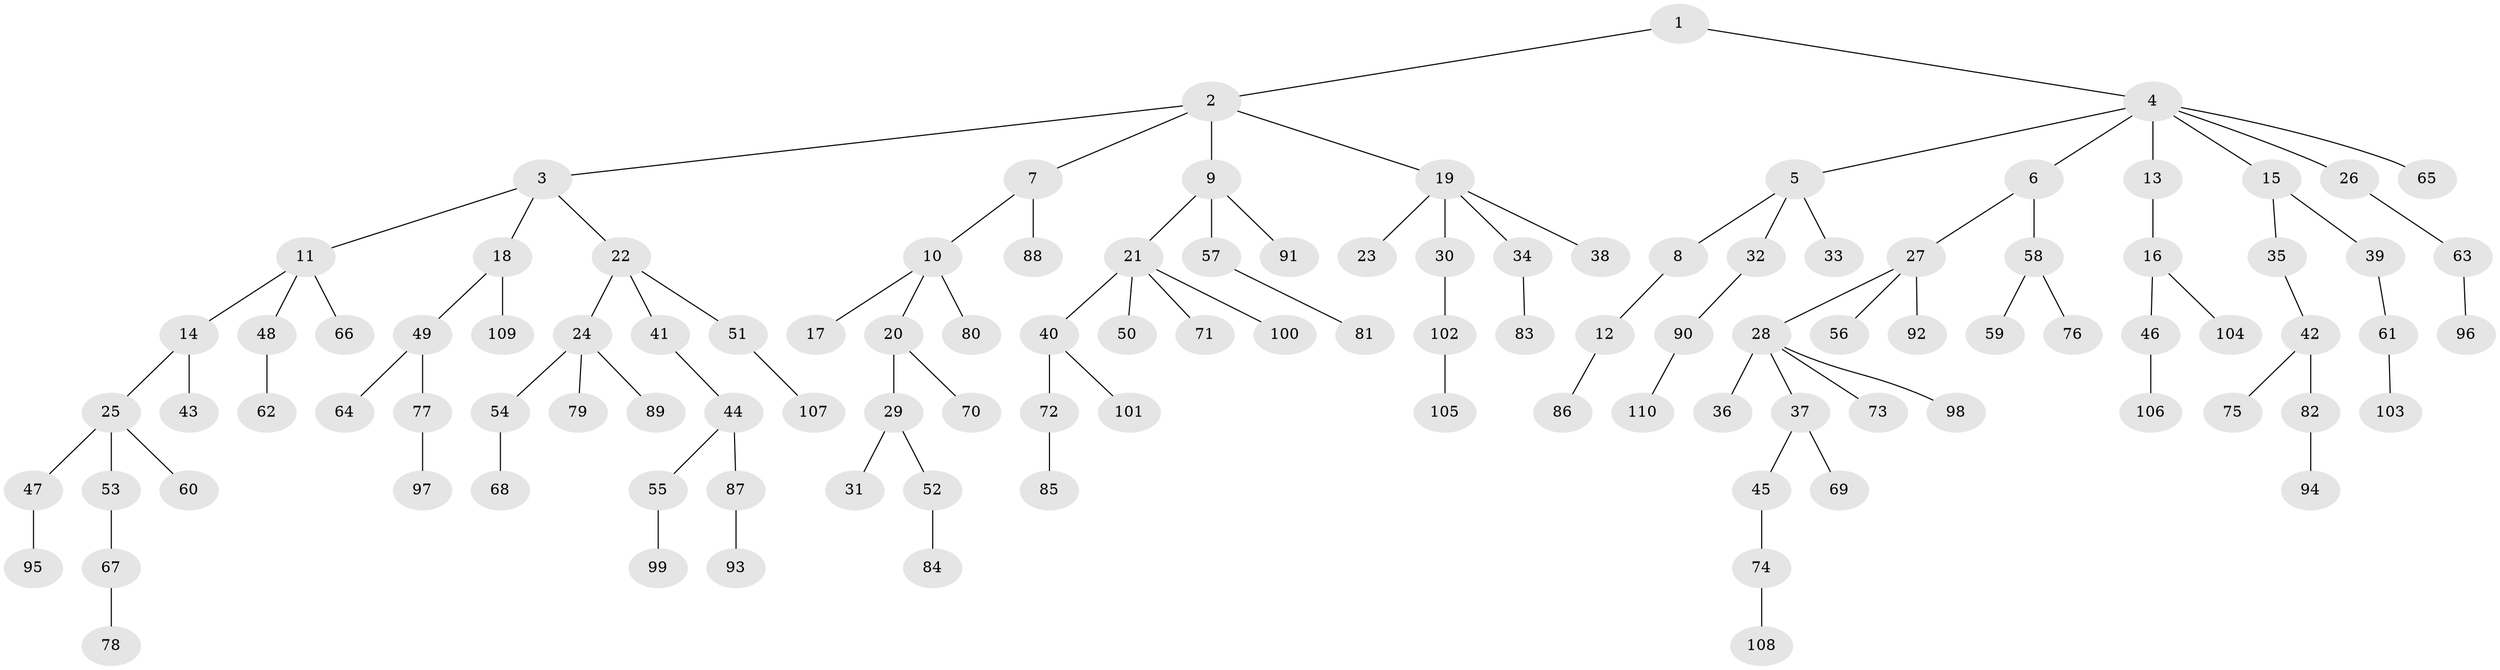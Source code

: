 // Generated by graph-tools (version 1.1) at 2025/02/03/09/25 03:02:18]
// undirected, 110 vertices, 109 edges
graph export_dot {
graph [start="1"]
  node [color=gray90,style=filled];
  1;
  2;
  3;
  4;
  5;
  6;
  7;
  8;
  9;
  10;
  11;
  12;
  13;
  14;
  15;
  16;
  17;
  18;
  19;
  20;
  21;
  22;
  23;
  24;
  25;
  26;
  27;
  28;
  29;
  30;
  31;
  32;
  33;
  34;
  35;
  36;
  37;
  38;
  39;
  40;
  41;
  42;
  43;
  44;
  45;
  46;
  47;
  48;
  49;
  50;
  51;
  52;
  53;
  54;
  55;
  56;
  57;
  58;
  59;
  60;
  61;
  62;
  63;
  64;
  65;
  66;
  67;
  68;
  69;
  70;
  71;
  72;
  73;
  74;
  75;
  76;
  77;
  78;
  79;
  80;
  81;
  82;
  83;
  84;
  85;
  86;
  87;
  88;
  89;
  90;
  91;
  92;
  93;
  94;
  95;
  96;
  97;
  98;
  99;
  100;
  101;
  102;
  103;
  104;
  105;
  106;
  107;
  108;
  109;
  110;
  1 -- 2;
  1 -- 4;
  2 -- 3;
  2 -- 7;
  2 -- 9;
  2 -- 19;
  3 -- 11;
  3 -- 18;
  3 -- 22;
  4 -- 5;
  4 -- 6;
  4 -- 13;
  4 -- 15;
  4 -- 26;
  4 -- 65;
  5 -- 8;
  5 -- 32;
  5 -- 33;
  6 -- 27;
  6 -- 58;
  7 -- 10;
  7 -- 88;
  8 -- 12;
  9 -- 21;
  9 -- 57;
  9 -- 91;
  10 -- 17;
  10 -- 20;
  10 -- 80;
  11 -- 14;
  11 -- 48;
  11 -- 66;
  12 -- 86;
  13 -- 16;
  14 -- 25;
  14 -- 43;
  15 -- 35;
  15 -- 39;
  16 -- 46;
  16 -- 104;
  18 -- 49;
  18 -- 109;
  19 -- 23;
  19 -- 30;
  19 -- 34;
  19 -- 38;
  20 -- 29;
  20 -- 70;
  21 -- 40;
  21 -- 50;
  21 -- 71;
  21 -- 100;
  22 -- 24;
  22 -- 41;
  22 -- 51;
  24 -- 54;
  24 -- 79;
  24 -- 89;
  25 -- 47;
  25 -- 53;
  25 -- 60;
  26 -- 63;
  27 -- 28;
  27 -- 56;
  27 -- 92;
  28 -- 36;
  28 -- 37;
  28 -- 73;
  28 -- 98;
  29 -- 31;
  29 -- 52;
  30 -- 102;
  32 -- 90;
  34 -- 83;
  35 -- 42;
  37 -- 45;
  37 -- 69;
  39 -- 61;
  40 -- 72;
  40 -- 101;
  41 -- 44;
  42 -- 75;
  42 -- 82;
  44 -- 55;
  44 -- 87;
  45 -- 74;
  46 -- 106;
  47 -- 95;
  48 -- 62;
  49 -- 64;
  49 -- 77;
  51 -- 107;
  52 -- 84;
  53 -- 67;
  54 -- 68;
  55 -- 99;
  57 -- 81;
  58 -- 59;
  58 -- 76;
  61 -- 103;
  63 -- 96;
  67 -- 78;
  72 -- 85;
  74 -- 108;
  77 -- 97;
  82 -- 94;
  87 -- 93;
  90 -- 110;
  102 -- 105;
}

